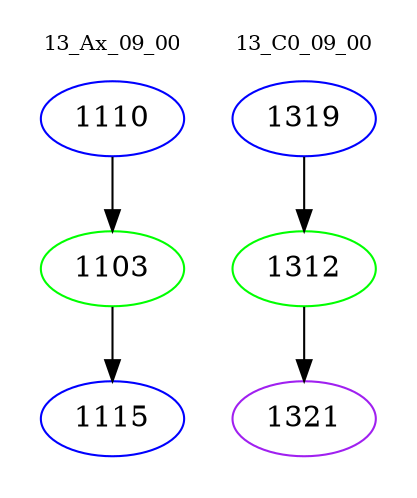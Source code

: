 digraph{
subgraph cluster_0 {
color = white
label = "13_Ax_09_00";
fontsize=10;
T0_1110 [label="1110", color="blue"]
T0_1110 -> T0_1103 [color="black"]
T0_1103 [label="1103", color="green"]
T0_1103 -> T0_1115 [color="black"]
T0_1115 [label="1115", color="blue"]
}
subgraph cluster_1 {
color = white
label = "13_C0_09_00";
fontsize=10;
T1_1319 [label="1319", color="blue"]
T1_1319 -> T1_1312 [color="black"]
T1_1312 [label="1312", color="green"]
T1_1312 -> T1_1321 [color="black"]
T1_1321 [label="1321", color="purple"]
}
}
